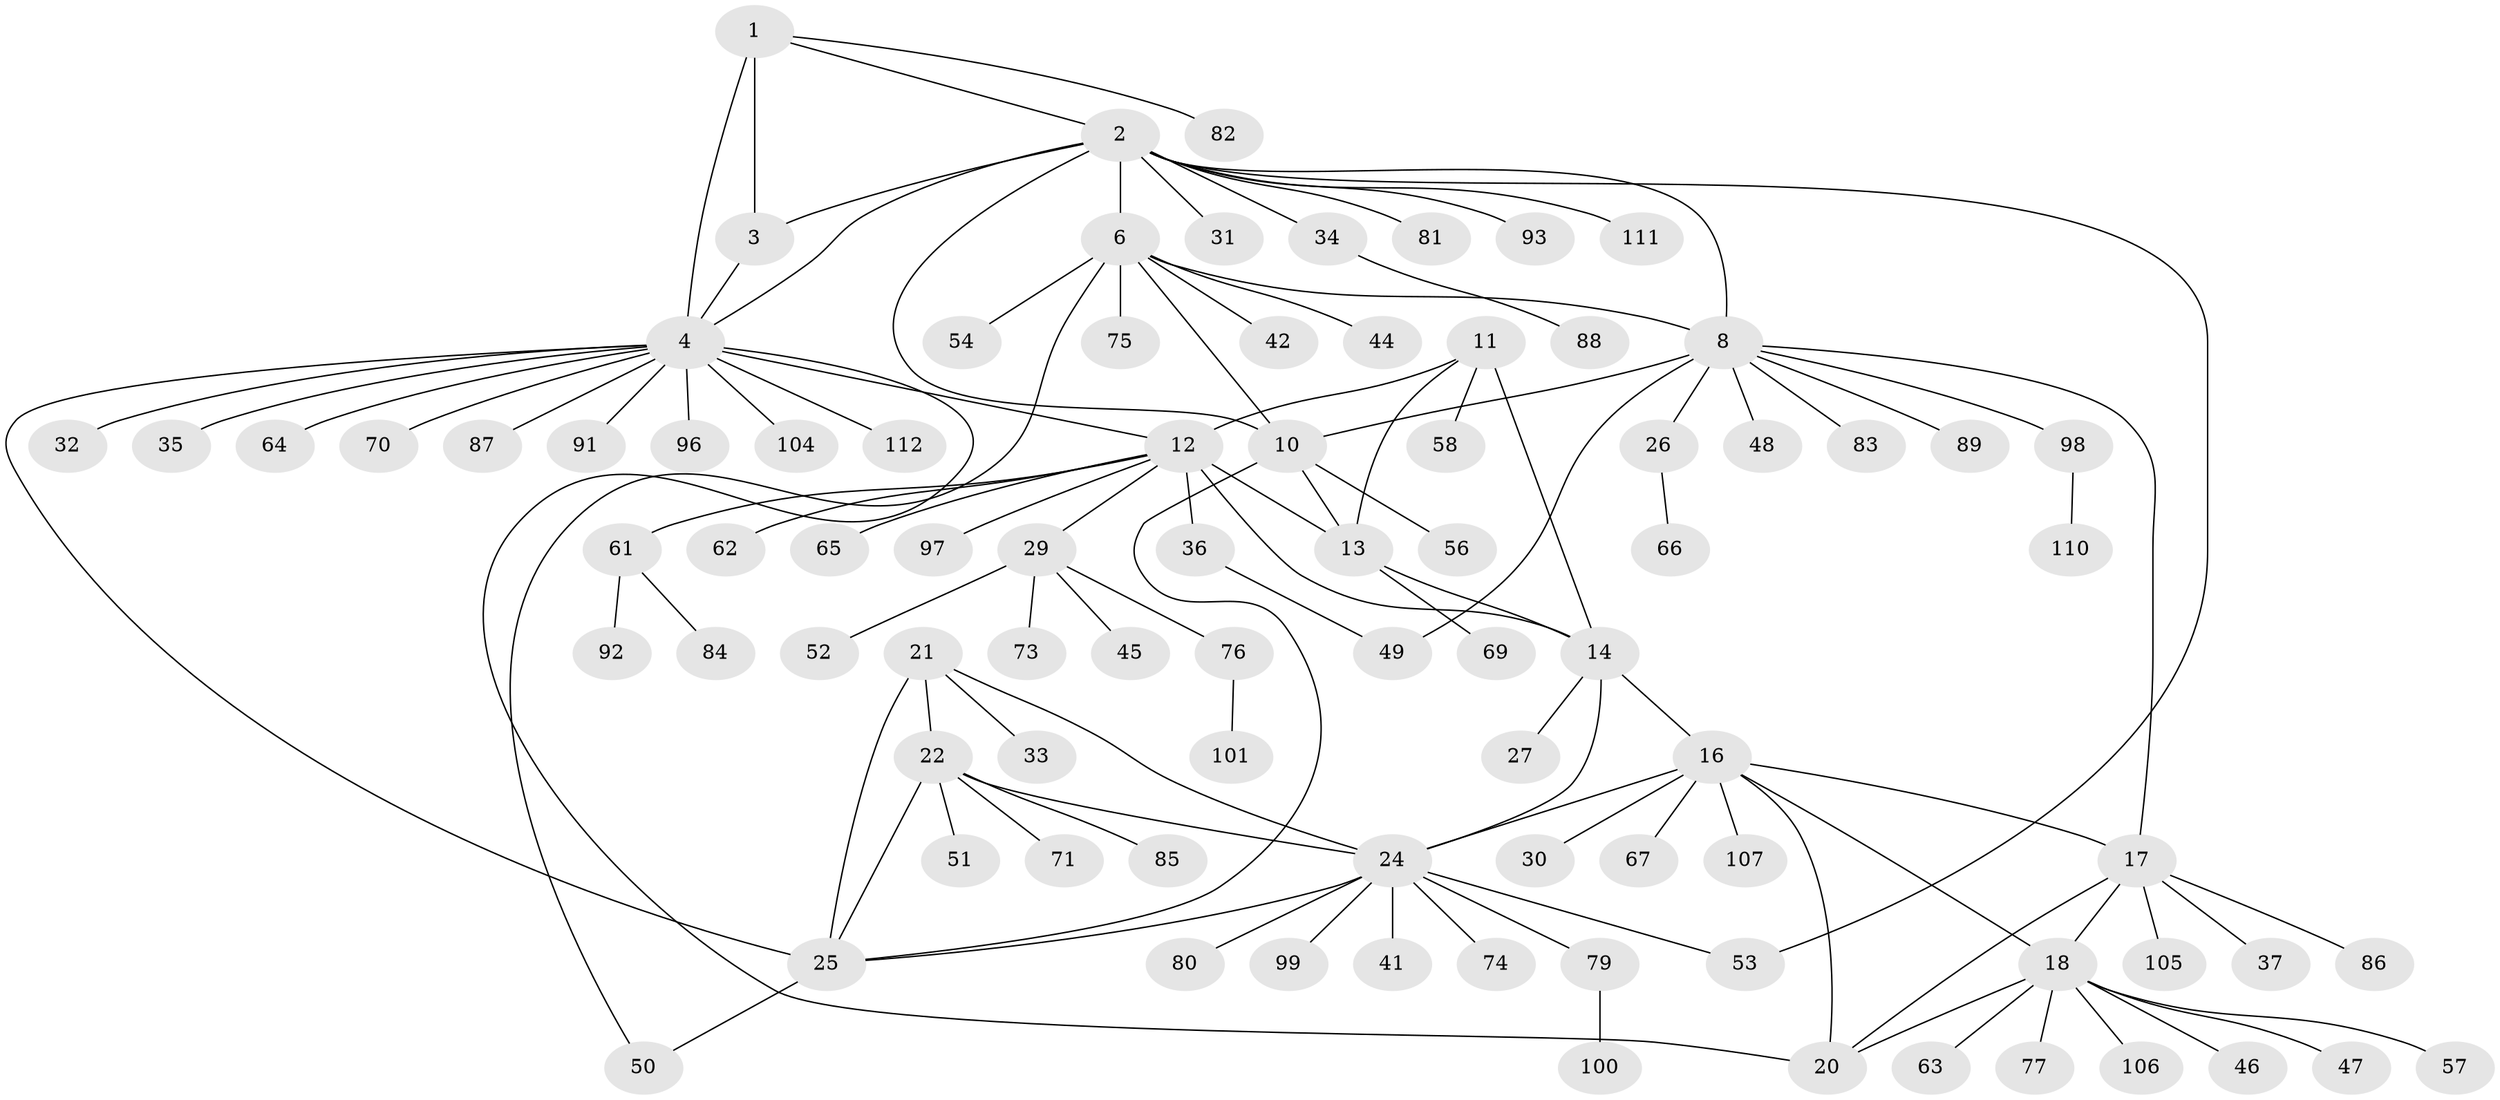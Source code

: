 // Generated by graph-tools (version 1.1) at 2025/52/02/27/25 19:52:18]
// undirected, 88 vertices, 111 edges
graph export_dot {
graph [start="1"]
  node [color=gray90,style=filled];
  1 [super="+39"];
  2 [super="+9"];
  3 [super="+28"];
  4 [super="+5"];
  6 [super="+7"];
  8 [super="+40"];
  10;
  11 [super="+38"];
  12 [super="+15"];
  13 [super="+72"];
  14;
  16 [super="+94"];
  17 [super="+19"];
  18 [super="+78"];
  20;
  21 [super="+23"];
  22 [super="+95"];
  24 [super="+43"];
  25 [super="+59"];
  26 [super="+55"];
  27;
  29 [super="+90"];
  30;
  31;
  32;
  33;
  34 [super="+109"];
  35;
  36;
  37;
  41;
  42;
  44;
  45 [super="+103"];
  46;
  47;
  48;
  49;
  50 [super="+68"];
  51;
  52 [super="+60"];
  53;
  54;
  56;
  57;
  58;
  61;
  62;
  63;
  64 [super="+108"];
  65;
  66;
  67;
  69;
  70;
  71;
  73;
  74;
  75 [super="+102"];
  76;
  77;
  79;
  80;
  81;
  82;
  83;
  84;
  85;
  86;
  87;
  88;
  89;
  91;
  92;
  93;
  96;
  97;
  98;
  99;
  100;
  101;
  104;
  105;
  106;
  107;
  110;
  111;
  112;
  1 -- 2;
  1 -- 3;
  1 -- 4 [weight=2];
  1 -- 82;
  2 -- 3;
  2 -- 4 [weight=2];
  2 -- 31;
  2 -- 34;
  2 -- 6 [weight=2];
  2 -- 8;
  2 -- 10;
  2 -- 111;
  2 -- 81;
  2 -- 53;
  2 -- 93;
  3 -- 4 [weight=2];
  4 -- 25;
  4 -- 32;
  4 -- 64;
  4 -- 87;
  4 -- 96;
  4 -- 112;
  4 -- 35;
  4 -- 70;
  4 -- 104;
  4 -- 12;
  4 -- 20;
  4 -- 91;
  6 -- 8 [weight=2];
  6 -- 10 [weight=2];
  6 -- 44;
  6 -- 50;
  6 -- 54;
  6 -- 42;
  6 -- 75;
  8 -- 10;
  8 -- 17;
  8 -- 26;
  8 -- 49;
  8 -- 48;
  8 -- 98;
  8 -- 83;
  8 -- 89;
  10 -- 13;
  10 -- 25;
  10 -- 56;
  11 -- 12 [weight=2];
  11 -- 13;
  11 -- 14;
  11 -- 58;
  12 -- 13 [weight=2];
  12 -- 14 [weight=2];
  12 -- 36;
  12 -- 61;
  12 -- 97;
  12 -- 65;
  12 -- 29;
  12 -- 62;
  13 -- 14;
  13 -- 69;
  14 -- 16 [weight=2];
  14 -- 24;
  14 -- 27;
  16 -- 17 [weight=2];
  16 -- 18;
  16 -- 20;
  16 -- 24;
  16 -- 30;
  16 -- 67;
  16 -- 107;
  17 -- 18 [weight=2];
  17 -- 20 [weight=2];
  17 -- 37;
  17 -- 105;
  17 -- 86;
  18 -- 20;
  18 -- 46;
  18 -- 47;
  18 -- 57;
  18 -- 63;
  18 -- 77;
  18 -- 106;
  21 -- 22 [weight=2];
  21 -- 24 [weight=2];
  21 -- 25 [weight=2];
  21 -- 33;
  22 -- 24;
  22 -- 25;
  22 -- 51;
  22 -- 71;
  22 -- 85;
  24 -- 25;
  24 -- 41;
  24 -- 53;
  24 -- 74;
  24 -- 79;
  24 -- 80;
  24 -- 99;
  25 -- 50;
  26 -- 66;
  29 -- 45;
  29 -- 52;
  29 -- 73;
  29 -- 76;
  34 -- 88;
  36 -- 49;
  61 -- 84;
  61 -- 92;
  76 -- 101;
  79 -- 100;
  98 -- 110;
}
